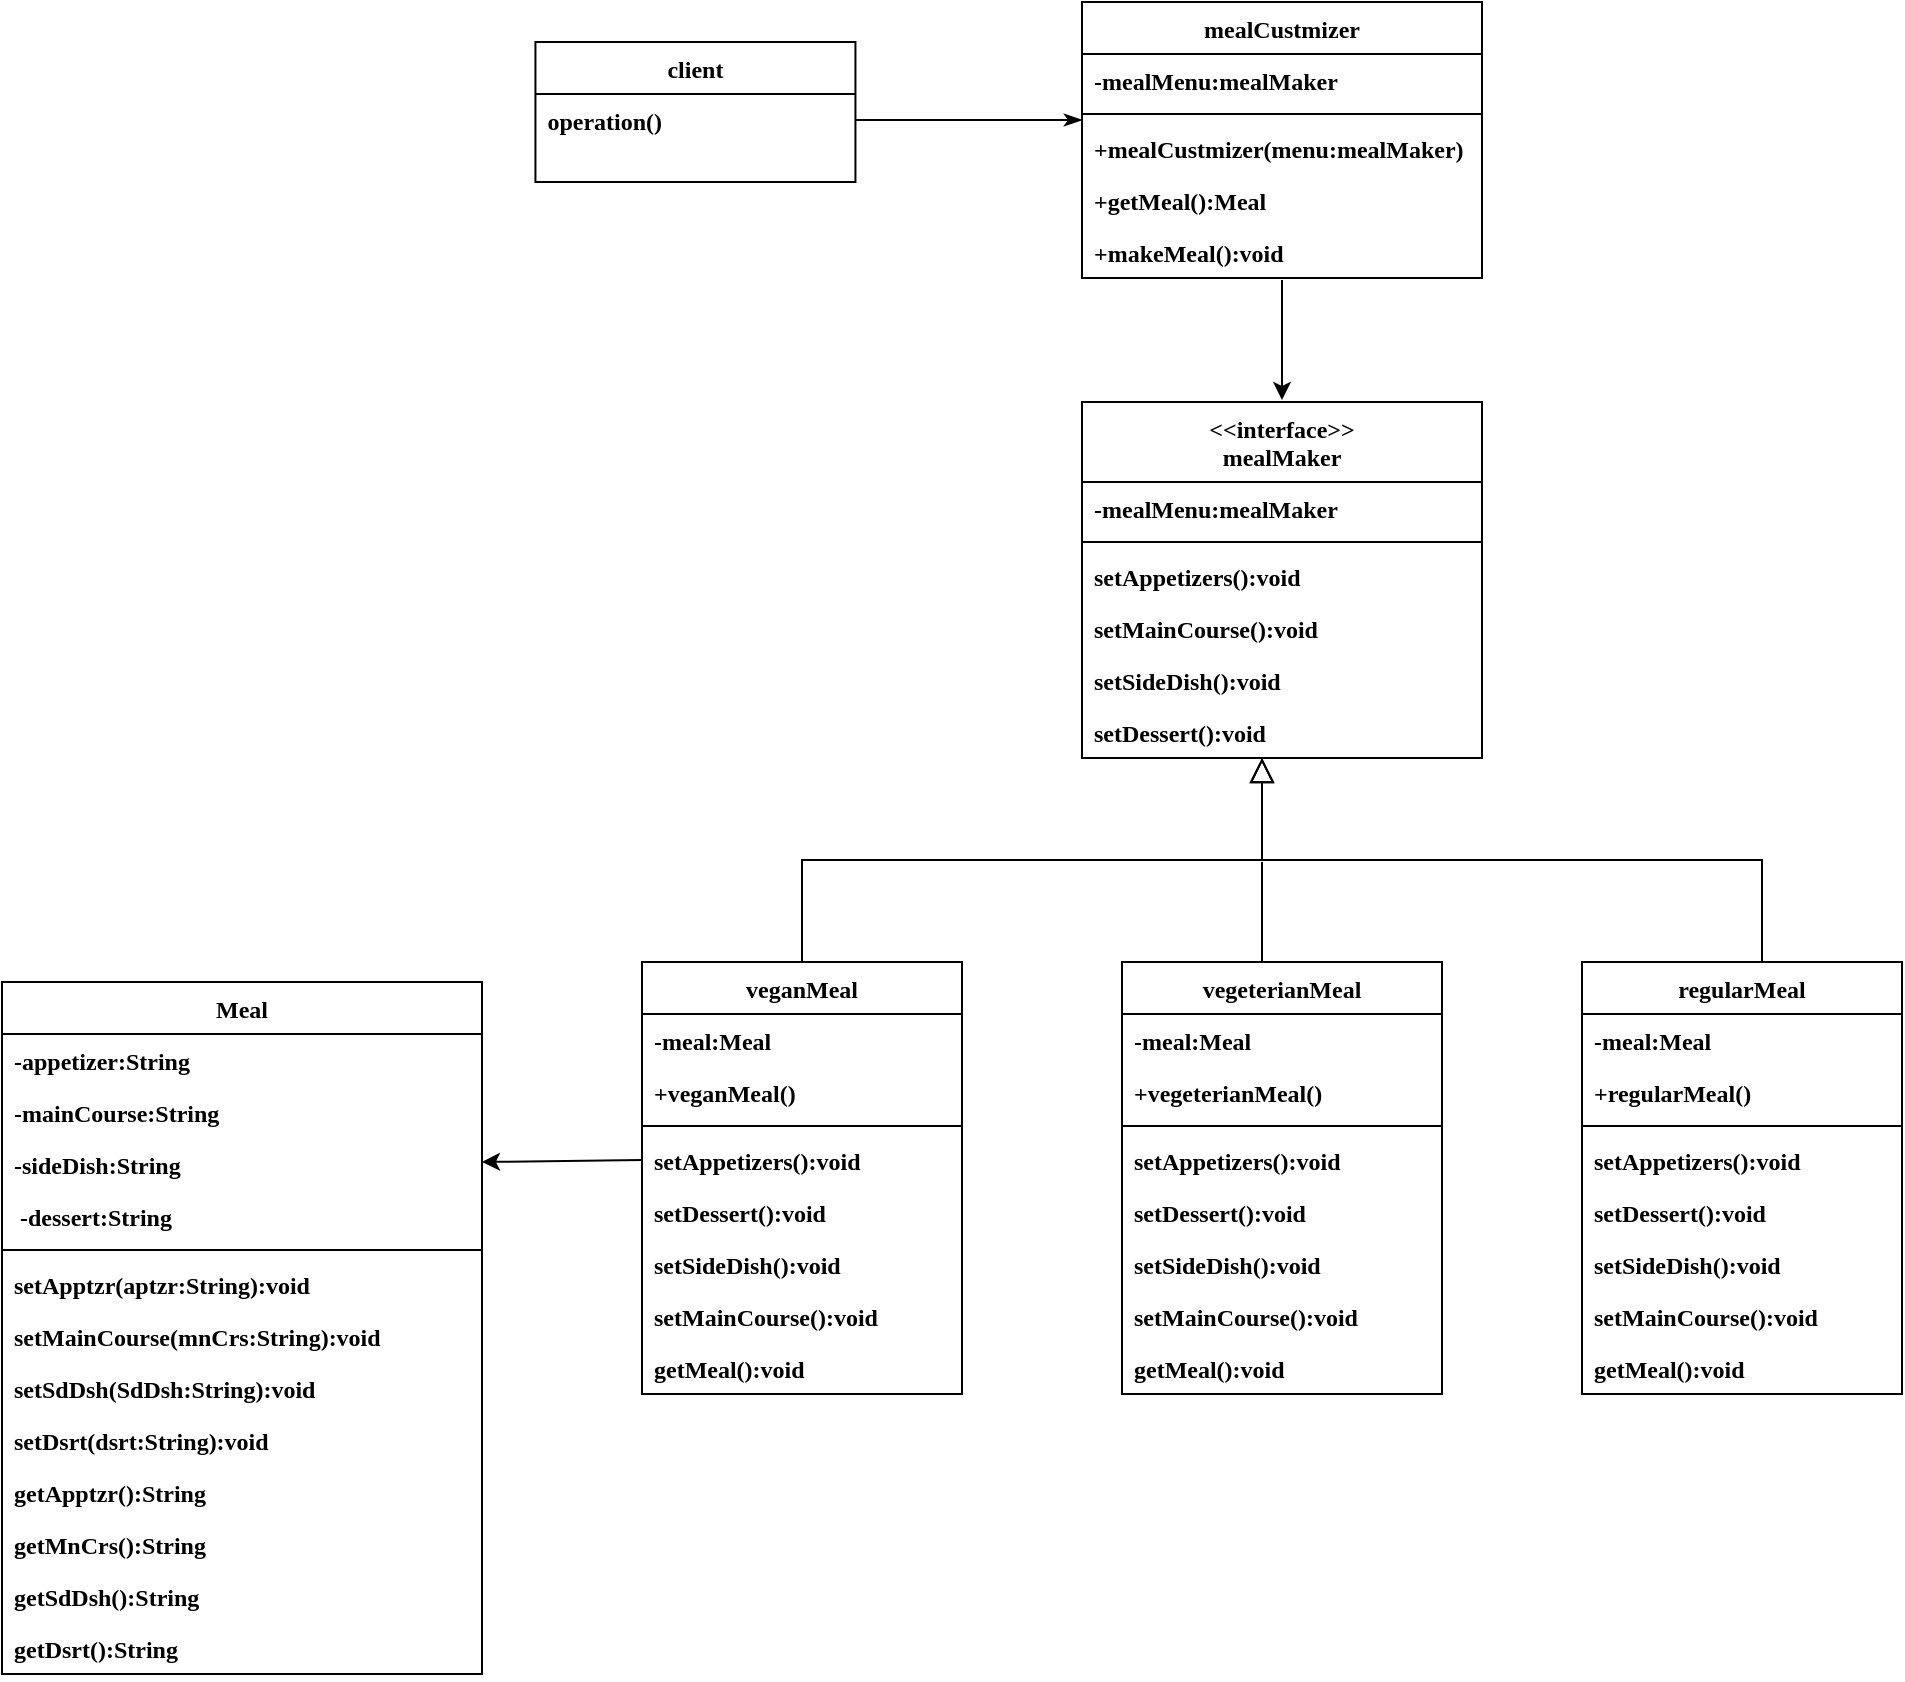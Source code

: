<mxfile version="23.1.5" type="device">
  <diagram id="C5RBs43oDa-KdzZeNtuy" name="Page-1">
    <mxGraphModel dx="1713" dy="536" grid="1" gridSize="10" guides="1" tooltips="1" connect="1" arrows="1" fold="1" page="1" pageScale="1" pageWidth="827" pageHeight="1169" math="0" shadow="0">
      <root>
        <mxCell id="WIyWlLk6GJQsqaUBKTNV-0" />
        <mxCell id="WIyWlLk6GJQsqaUBKTNV-1" parent="WIyWlLk6GJQsqaUBKTNV-0" />
        <mxCell id="zkfFHV4jXpPFQw0GAbJ--0" value="mealCustmizer" style="swimlane;fontStyle=1;align=center;verticalAlign=top;childLayout=stackLayout;horizontal=1;startSize=26;horizontalStack=0;resizeParent=1;resizeLast=0;collapsible=1;marginBottom=0;rounded=0;shadow=0;strokeWidth=1;fontFamily=Times New Roman;" parent="WIyWlLk6GJQsqaUBKTNV-1" vertex="1">
          <mxGeometry x="180" y="120" width="200" height="138" as="geometry">
            <mxRectangle x="230" y="140" width="160" height="26" as="alternateBounds" />
          </mxGeometry>
        </mxCell>
        <mxCell id="zkfFHV4jXpPFQw0GAbJ--1" value="-mealMenu:mealMaker" style="text;align=left;verticalAlign=top;spacingLeft=4;spacingRight=4;overflow=hidden;rotatable=0;points=[[0,0.5],[1,0.5]];portConstraint=eastwest;fontFamily=Times New Roman;fontStyle=1" parent="zkfFHV4jXpPFQw0GAbJ--0" vertex="1">
          <mxGeometry y="26" width="200" height="26" as="geometry" />
        </mxCell>
        <mxCell id="zkfFHV4jXpPFQw0GAbJ--4" value="" style="line;html=1;strokeWidth=1;align=left;verticalAlign=middle;spacingTop=-1;spacingLeft=3;spacingRight=3;rotatable=0;labelPosition=right;points=[];portConstraint=eastwest;fontFamily=Times New Roman;fontStyle=1" parent="zkfFHV4jXpPFQw0GAbJ--0" vertex="1">
          <mxGeometry y="52" width="200" height="8" as="geometry" />
        </mxCell>
        <mxCell id="zkfFHV4jXpPFQw0GAbJ--5" value="+mealCustmizer(menu:mealMaker)" style="text;align=left;verticalAlign=top;spacingLeft=4;spacingRight=4;overflow=hidden;rotatable=0;points=[[0,0.5],[1,0.5]];portConstraint=eastwest;fontFamily=Times New Roman;fontStyle=1" parent="zkfFHV4jXpPFQw0GAbJ--0" vertex="1">
          <mxGeometry y="60" width="200" height="26" as="geometry" />
        </mxCell>
        <mxCell id="gvMXThuM-VikjshwtmXN-0" value="+getMeal():Meal " style="text;align=left;verticalAlign=top;spacingLeft=4;spacingRight=4;overflow=hidden;rotatable=0;points=[[0,0.5],[1,0.5]];portConstraint=eastwest;fontFamily=Times New Roman;fontStyle=1" vertex="1" parent="zkfFHV4jXpPFQw0GAbJ--0">
          <mxGeometry y="86" width="200" height="26" as="geometry" />
        </mxCell>
        <mxCell id="gvMXThuM-VikjshwtmXN-1" value="+makeMeal():void " style="text;align=left;verticalAlign=top;spacingLeft=4;spacingRight=4;overflow=hidden;rotatable=0;points=[[0,0.5],[1,0.5]];portConstraint=eastwest;fontFamily=Times New Roman;fontStyle=1" vertex="1" parent="zkfFHV4jXpPFQw0GAbJ--0">
          <mxGeometry y="112" width="200" height="26" as="geometry" />
        </mxCell>
        <mxCell id="zkfFHV4jXpPFQw0GAbJ--6" value="veganMeal" style="swimlane;fontStyle=1;align=center;verticalAlign=top;childLayout=stackLayout;horizontal=1;startSize=26;horizontalStack=0;resizeParent=1;resizeLast=0;collapsible=1;marginBottom=0;rounded=0;shadow=0;strokeWidth=1;fontFamily=Times New Roman;" parent="WIyWlLk6GJQsqaUBKTNV-1" vertex="1">
          <mxGeometry x="-40" y="600" width="160" height="216" as="geometry">
            <mxRectangle x="130" y="380" width="160" height="26" as="alternateBounds" />
          </mxGeometry>
        </mxCell>
        <mxCell id="zkfFHV4jXpPFQw0GAbJ--7" value="-meal:Meal&#xa;" style="text;align=left;verticalAlign=top;spacingLeft=4;spacingRight=4;overflow=hidden;rotatable=0;points=[[0,0.5],[1,0.5]];portConstraint=eastwest;fontFamily=Times New Roman;fontStyle=1" parent="zkfFHV4jXpPFQw0GAbJ--6" vertex="1">
          <mxGeometry y="26" width="160" height="26" as="geometry" />
        </mxCell>
        <mxCell id="zkfFHV4jXpPFQw0GAbJ--8" value="+veganMeal()" style="text;align=left;verticalAlign=top;spacingLeft=4;spacingRight=4;overflow=hidden;rotatable=0;points=[[0,0.5],[1,0.5]];portConstraint=eastwest;rounded=0;shadow=0;html=0;fontFamily=Times New Roman;fontStyle=1" parent="zkfFHV4jXpPFQw0GAbJ--6" vertex="1">
          <mxGeometry y="52" width="160" height="26" as="geometry" />
        </mxCell>
        <mxCell id="zkfFHV4jXpPFQw0GAbJ--9" value="" style="line;html=1;strokeWidth=1;align=left;verticalAlign=middle;spacingTop=-1;spacingLeft=3;spacingRight=3;rotatable=0;labelPosition=right;points=[];portConstraint=eastwest;fontFamily=Times New Roman;fontStyle=1" parent="zkfFHV4jXpPFQw0GAbJ--6" vertex="1">
          <mxGeometry y="78" width="160" height="8" as="geometry" />
        </mxCell>
        <mxCell id="gvMXThuM-VikjshwtmXN-19" value="setAppetizers():void" style="text;align=left;verticalAlign=top;spacingLeft=4;spacingRight=4;overflow=hidden;rotatable=0;points=[[0,0.5],[1,0.5]];portConstraint=eastwest;fontFamily=Times New Roman;fontStyle=1" vertex="1" parent="zkfFHV4jXpPFQw0GAbJ--6">
          <mxGeometry y="86" width="160" height="26" as="geometry" />
        </mxCell>
        <mxCell id="gvMXThuM-VikjshwtmXN-22" value="setDessert():void " style="text;align=left;verticalAlign=top;spacingLeft=4;spacingRight=4;overflow=hidden;rotatable=0;points=[[0,0.5],[1,0.5]];portConstraint=eastwest;fontFamily=Times New Roman;fontStyle=1" vertex="1" parent="zkfFHV4jXpPFQw0GAbJ--6">
          <mxGeometry y="112" width="160" height="26" as="geometry" />
        </mxCell>
        <mxCell id="gvMXThuM-VikjshwtmXN-21" value="setSideDish():void " style="text;align=left;verticalAlign=top;spacingLeft=4;spacingRight=4;overflow=hidden;rotatable=0;points=[[0,0.5],[1,0.5]];portConstraint=eastwest;fontFamily=Times New Roman;fontStyle=1" vertex="1" parent="zkfFHV4jXpPFQw0GAbJ--6">
          <mxGeometry y="138" width="160" height="26" as="geometry" />
        </mxCell>
        <mxCell id="gvMXThuM-VikjshwtmXN-20" value="setMainCourse():void" style="text;align=left;verticalAlign=top;spacingLeft=4;spacingRight=4;overflow=hidden;rotatable=0;points=[[0,0.5],[1,0.5]];portConstraint=eastwest;fontFamily=Times New Roman;fontStyle=1" vertex="1" parent="zkfFHV4jXpPFQw0GAbJ--6">
          <mxGeometry y="164" width="160" height="26" as="geometry" />
        </mxCell>
        <mxCell id="gvMXThuM-VikjshwtmXN-23" value="getMeal():void" style="text;align=left;verticalAlign=top;spacingLeft=4;spacingRight=4;overflow=hidden;rotatable=0;points=[[0,0.5],[1,0.5]];portConstraint=eastwest;fontFamily=Times New Roman;fontStyle=1" vertex="1" parent="zkfFHV4jXpPFQw0GAbJ--6">
          <mxGeometry y="190" width="160" height="26" as="geometry" />
        </mxCell>
        <mxCell id="zkfFHV4jXpPFQw0GAbJ--12" value="" style="endArrow=block;endSize=10;endFill=0;shadow=0;strokeWidth=1;rounded=0;edgeStyle=elbowEdgeStyle;elbow=vertical;fontFamily=Times New Roman;fontStyle=1" parent="WIyWlLk6GJQsqaUBKTNV-1" source="zkfFHV4jXpPFQw0GAbJ--6" edge="1">
          <mxGeometry width="160" relative="1" as="geometry">
            <mxPoint x="190" y="443" as="sourcePoint" />
            <mxPoint x="270" y="498" as="targetPoint" />
          </mxGeometry>
        </mxCell>
        <mxCell id="zkfFHV4jXpPFQw0GAbJ--16" value="" style="endArrow=block;endSize=10;endFill=0;shadow=0;strokeWidth=1;rounded=0;edgeStyle=elbowEdgeStyle;elbow=vertical;fontFamily=Times New Roman;fontStyle=1" parent="WIyWlLk6GJQsqaUBKTNV-1" edge="1">
          <mxGeometry width="160" relative="1" as="geometry">
            <mxPoint x="520" y="600" as="sourcePoint" />
            <mxPoint x="270" y="498" as="targetPoint" />
          </mxGeometry>
        </mxCell>
        <mxCell id="zkfFHV4jXpPFQw0GAbJ--17" value="client" style="swimlane;fontStyle=1;align=center;verticalAlign=top;childLayout=stackLayout;horizontal=1;startSize=26;horizontalStack=0;resizeParent=1;resizeLast=0;collapsible=1;marginBottom=0;rounded=0;shadow=0;strokeWidth=1;fontFamily=Times New Roman;" parent="WIyWlLk6GJQsqaUBKTNV-1" vertex="1">
          <mxGeometry x="-93.28" y="140" width="160" height="70" as="geometry">
            <mxRectangle x="550" y="140" width="160" height="26" as="alternateBounds" />
          </mxGeometry>
        </mxCell>
        <mxCell id="zkfFHV4jXpPFQw0GAbJ--18" value="operation()" style="text;align=left;verticalAlign=top;spacingLeft=4;spacingRight=4;overflow=hidden;rotatable=0;points=[[0,0.5],[1,0.5]];portConstraint=eastwest;fontFamily=Times New Roman;fontStyle=1" parent="zkfFHV4jXpPFQw0GAbJ--17" vertex="1">
          <mxGeometry y="26" width="160" height="26" as="geometry" />
        </mxCell>
        <mxCell id="zkfFHV4jXpPFQw0GAbJ--26" value="" style="endArrow=classicThin;shadow=0;strokeWidth=1;rounded=0;endFill=1;elbow=vertical;entryX=0;entryY=0.875;entryDx=0;entryDy=0;entryPerimeter=0;fontFamily=Times New Roman;fontStyle=1;exitX=1;exitY=0.5;exitDx=0;exitDy=0;" parent="WIyWlLk6GJQsqaUBKTNV-1" source="zkfFHV4jXpPFQw0GAbJ--18" target="zkfFHV4jXpPFQw0GAbJ--4" edge="1">
          <mxGeometry x="0.5" y="41" relative="1" as="geometry">
            <mxPoint x="70" y="190" as="sourcePoint" />
            <mxPoint x="-220" y="191.012" as="targetPoint" />
            <mxPoint x="-40" y="32" as="offset" />
          </mxGeometry>
        </mxCell>
        <mxCell id="zkfFHV4jXpPFQw0GAbJ--27" value="" style="resizable=0;align=left;verticalAlign=bottom;labelBackgroundColor=none;fontSize=12;fontFamily=Times New Roman;fontStyle=1" parent="zkfFHV4jXpPFQw0GAbJ--26" connectable="0" vertex="1">
          <mxGeometry x="-1" relative="1" as="geometry">
            <mxPoint y="4" as="offset" />
          </mxGeometry>
        </mxCell>
        <mxCell id="gvMXThuM-VikjshwtmXN-8" value="&lt;&lt;interface&gt;&gt;&#xa;mealMaker" style="swimlane;fontStyle=1;align=center;verticalAlign=top;childLayout=stackLayout;horizontal=1;startSize=40;horizontalStack=0;resizeParent=1;resizeLast=0;collapsible=1;marginBottom=0;rounded=0;shadow=0;strokeWidth=1;fontFamily=Times New Roman;" vertex="1" parent="WIyWlLk6GJQsqaUBKTNV-1">
          <mxGeometry x="180" y="320" width="200" height="178" as="geometry">
            <mxRectangle x="230" y="140" width="160" height="26" as="alternateBounds" />
          </mxGeometry>
        </mxCell>
        <mxCell id="gvMXThuM-VikjshwtmXN-9" value="-mealMenu:mealMaker" style="text;align=left;verticalAlign=top;spacingLeft=4;spacingRight=4;overflow=hidden;rotatable=0;points=[[0,0.5],[1,0.5]];portConstraint=eastwest;fontFamily=Times New Roman;fontStyle=1" vertex="1" parent="gvMXThuM-VikjshwtmXN-8">
          <mxGeometry y="40" width="200" height="26" as="geometry" />
        </mxCell>
        <mxCell id="gvMXThuM-VikjshwtmXN-10" value="" style="line;html=1;strokeWidth=1;align=left;verticalAlign=middle;spacingTop=-1;spacingLeft=3;spacingRight=3;rotatable=0;labelPosition=right;points=[];portConstraint=eastwest;fontFamily=Times New Roman;fontStyle=1" vertex="1" parent="gvMXThuM-VikjshwtmXN-8">
          <mxGeometry y="66" width="200" height="8" as="geometry" />
        </mxCell>
        <mxCell id="gvMXThuM-VikjshwtmXN-11" value="setAppetizers():void" style="text;align=left;verticalAlign=top;spacingLeft=4;spacingRight=4;overflow=hidden;rotatable=0;points=[[0,0.5],[1,0.5]];portConstraint=eastwest;fontFamily=Times New Roman;fontStyle=1" vertex="1" parent="gvMXThuM-VikjshwtmXN-8">
          <mxGeometry y="74" width="200" height="26" as="geometry" />
        </mxCell>
        <mxCell id="gvMXThuM-VikjshwtmXN-12" value="setMainCourse():void" style="text;align=left;verticalAlign=top;spacingLeft=4;spacingRight=4;overflow=hidden;rotatable=0;points=[[0,0.5],[1,0.5]];portConstraint=eastwest;fontFamily=Times New Roman;fontStyle=1" vertex="1" parent="gvMXThuM-VikjshwtmXN-8">
          <mxGeometry y="100" width="200" height="26" as="geometry" />
        </mxCell>
        <mxCell id="gvMXThuM-VikjshwtmXN-13" value="setSideDish():void " style="text;align=left;verticalAlign=top;spacingLeft=4;spacingRight=4;overflow=hidden;rotatable=0;points=[[0,0.5],[1,0.5]];portConstraint=eastwest;fontFamily=Times New Roman;fontStyle=1" vertex="1" parent="gvMXThuM-VikjshwtmXN-8">
          <mxGeometry y="126" width="200" height="26" as="geometry" />
        </mxCell>
        <mxCell id="gvMXThuM-VikjshwtmXN-16" value="setDessert():void " style="text;align=left;verticalAlign=top;spacingLeft=4;spacingRight=4;overflow=hidden;rotatable=0;points=[[0,0.5],[1,0.5]];portConstraint=eastwest;fontFamily=Times New Roman;fontStyle=1" vertex="1" parent="gvMXThuM-VikjshwtmXN-8">
          <mxGeometry y="152" width="200" height="26" as="geometry" />
        </mxCell>
        <mxCell id="gvMXThuM-VikjshwtmXN-14" value="" style="endArrow=classic;html=1;rounded=0;entryX=0.5;entryY=0;entryDx=0;entryDy=0;" edge="1" parent="WIyWlLk6GJQsqaUBKTNV-1">
          <mxGeometry width="50" height="50" relative="1" as="geometry">
            <mxPoint x="280" y="259" as="sourcePoint" />
            <mxPoint x="280" y="319" as="targetPoint" />
          </mxGeometry>
        </mxCell>
        <mxCell id="gvMXThuM-VikjshwtmXN-17" value="" style="endArrow=none;html=1;rounded=0;" edge="1" parent="WIyWlLk6GJQsqaUBKTNV-1">
          <mxGeometry width="50" height="50" relative="1" as="geometry">
            <mxPoint x="270" y="550" as="sourcePoint" />
            <mxPoint x="270" y="600" as="targetPoint" />
          </mxGeometry>
        </mxCell>
        <mxCell id="gvMXThuM-VikjshwtmXN-24" value="vegeterianMeal" style="swimlane;fontStyle=1;align=center;verticalAlign=top;childLayout=stackLayout;horizontal=1;startSize=26;horizontalStack=0;resizeParent=1;resizeLast=0;collapsible=1;marginBottom=0;rounded=0;shadow=0;strokeWidth=1;fontFamily=Times New Roman;" vertex="1" parent="WIyWlLk6GJQsqaUBKTNV-1">
          <mxGeometry x="200" y="600" width="160" height="216" as="geometry">
            <mxRectangle x="130" y="380" width="160" height="26" as="alternateBounds" />
          </mxGeometry>
        </mxCell>
        <mxCell id="gvMXThuM-VikjshwtmXN-25" value="-meal:Meal&#xa;" style="text;align=left;verticalAlign=top;spacingLeft=4;spacingRight=4;overflow=hidden;rotatable=0;points=[[0,0.5],[1,0.5]];portConstraint=eastwest;fontFamily=Times New Roman;fontStyle=1" vertex="1" parent="gvMXThuM-VikjshwtmXN-24">
          <mxGeometry y="26" width="160" height="26" as="geometry" />
        </mxCell>
        <mxCell id="gvMXThuM-VikjshwtmXN-26" value="+vegeterianMeal()" style="text;align=left;verticalAlign=top;spacingLeft=4;spacingRight=4;overflow=hidden;rotatable=0;points=[[0,0.5],[1,0.5]];portConstraint=eastwest;rounded=0;shadow=0;html=0;fontFamily=Times New Roman;fontStyle=1" vertex="1" parent="gvMXThuM-VikjshwtmXN-24">
          <mxGeometry y="52" width="160" height="26" as="geometry" />
        </mxCell>
        <mxCell id="gvMXThuM-VikjshwtmXN-27" value="" style="line;html=1;strokeWidth=1;align=left;verticalAlign=middle;spacingTop=-1;spacingLeft=3;spacingRight=3;rotatable=0;labelPosition=right;points=[];portConstraint=eastwest;fontFamily=Times New Roman;fontStyle=1" vertex="1" parent="gvMXThuM-VikjshwtmXN-24">
          <mxGeometry y="78" width="160" height="8" as="geometry" />
        </mxCell>
        <mxCell id="gvMXThuM-VikjshwtmXN-28" value="setAppetizers():void" style="text;align=left;verticalAlign=top;spacingLeft=4;spacingRight=4;overflow=hidden;rotatable=0;points=[[0,0.5],[1,0.5]];portConstraint=eastwest;fontFamily=Times New Roman;fontStyle=1" vertex="1" parent="gvMXThuM-VikjshwtmXN-24">
          <mxGeometry y="86" width="160" height="26" as="geometry" />
        </mxCell>
        <mxCell id="gvMXThuM-VikjshwtmXN-29" value="setDessert():void " style="text;align=left;verticalAlign=top;spacingLeft=4;spacingRight=4;overflow=hidden;rotatable=0;points=[[0,0.5],[1,0.5]];portConstraint=eastwest;fontFamily=Times New Roman;fontStyle=1" vertex="1" parent="gvMXThuM-VikjshwtmXN-24">
          <mxGeometry y="112" width="160" height="26" as="geometry" />
        </mxCell>
        <mxCell id="gvMXThuM-VikjshwtmXN-30" value="setSideDish():void " style="text;align=left;verticalAlign=top;spacingLeft=4;spacingRight=4;overflow=hidden;rotatable=0;points=[[0,0.5],[1,0.5]];portConstraint=eastwest;fontFamily=Times New Roman;fontStyle=1" vertex="1" parent="gvMXThuM-VikjshwtmXN-24">
          <mxGeometry y="138" width="160" height="26" as="geometry" />
        </mxCell>
        <mxCell id="gvMXThuM-VikjshwtmXN-31" value="setMainCourse():void" style="text;align=left;verticalAlign=top;spacingLeft=4;spacingRight=4;overflow=hidden;rotatable=0;points=[[0,0.5],[1,0.5]];portConstraint=eastwest;fontFamily=Times New Roman;fontStyle=1" vertex="1" parent="gvMXThuM-VikjshwtmXN-24">
          <mxGeometry y="164" width="160" height="26" as="geometry" />
        </mxCell>
        <mxCell id="gvMXThuM-VikjshwtmXN-32" value="getMeal():void" style="text;align=left;verticalAlign=top;spacingLeft=4;spacingRight=4;overflow=hidden;rotatable=0;points=[[0,0.5],[1,0.5]];portConstraint=eastwest;fontFamily=Times New Roman;fontStyle=1" vertex="1" parent="gvMXThuM-VikjshwtmXN-24">
          <mxGeometry y="190" width="160" height="26" as="geometry" />
        </mxCell>
        <mxCell id="gvMXThuM-VikjshwtmXN-34" value="regularMeal" style="swimlane;fontStyle=1;align=center;verticalAlign=top;childLayout=stackLayout;horizontal=1;startSize=26;horizontalStack=0;resizeParent=1;resizeLast=0;collapsible=1;marginBottom=0;rounded=0;shadow=0;strokeWidth=1;fontFamily=Times New Roman;" vertex="1" parent="WIyWlLk6GJQsqaUBKTNV-1">
          <mxGeometry x="430" y="600" width="160" height="216" as="geometry">
            <mxRectangle x="130" y="380" width="160" height="26" as="alternateBounds" />
          </mxGeometry>
        </mxCell>
        <mxCell id="gvMXThuM-VikjshwtmXN-35" value="-meal:Meal&#xa;" style="text;align=left;verticalAlign=top;spacingLeft=4;spacingRight=4;overflow=hidden;rotatable=0;points=[[0,0.5],[1,0.5]];portConstraint=eastwest;fontFamily=Times New Roman;fontStyle=1" vertex="1" parent="gvMXThuM-VikjshwtmXN-34">
          <mxGeometry y="26" width="160" height="26" as="geometry" />
        </mxCell>
        <mxCell id="gvMXThuM-VikjshwtmXN-36" value="+regularMeal()" style="text;align=left;verticalAlign=top;spacingLeft=4;spacingRight=4;overflow=hidden;rotatable=0;points=[[0,0.5],[1,0.5]];portConstraint=eastwest;rounded=0;shadow=0;html=0;fontFamily=Times New Roman;fontStyle=1" vertex="1" parent="gvMXThuM-VikjshwtmXN-34">
          <mxGeometry y="52" width="160" height="26" as="geometry" />
        </mxCell>
        <mxCell id="gvMXThuM-VikjshwtmXN-37" value="" style="line;html=1;strokeWidth=1;align=left;verticalAlign=middle;spacingTop=-1;spacingLeft=3;spacingRight=3;rotatable=0;labelPosition=right;points=[];portConstraint=eastwest;fontFamily=Times New Roman;fontStyle=1" vertex="1" parent="gvMXThuM-VikjshwtmXN-34">
          <mxGeometry y="78" width="160" height="8" as="geometry" />
        </mxCell>
        <mxCell id="gvMXThuM-VikjshwtmXN-38" value="setAppetizers():void" style="text;align=left;verticalAlign=top;spacingLeft=4;spacingRight=4;overflow=hidden;rotatable=0;points=[[0,0.5],[1,0.5]];portConstraint=eastwest;fontFamily=Times New Roman;fontStyle=1" vertex="1" parent="gvMXThuM-VikjshwtmXN-34">
          <mxGeometry y="86" width="160" height="26" as="geometry" />
        </mxCell>
        <mxCell id="gvMXThuM-VikjshwtmXN-39" value="setDessert():void " style="text;align=left;verticalAlign=top;spacingLeft=4;spacingRight=4;overflow=hidden;rotatable=0;points=[[0,0.5],[1,0.5]];portConstraint=eastwest;fontFamily=Times New Roman;fontStyle=1" vertex="1" parent="gvMXThuM-VikjshwtmXN-34">
          <mxGeometry y="112" width="160" height="26" as="geometry" />
        </mxCell>
        <mxCell id="gvMXThuM-VikjshwtmXN-40" value="setSideDish():void " style="text;align=left;verticalAlign=top;spacingLeft=4;spacingRight=4;overflow=hidden;rotatable=0;points=[[0,0.5],[1,0.5]];portConstraint=eastwest;fontFamily=Times New Roman;fontStyle=1" vertex="1" parent="gvMXThuM-VikjshwtmXN-34">
          <mxGeometry y="138" width="160" height="26" as="geometry" />
        </mxCell>
        <mxCell id="gvMXThuM-VikjshwtmXN-41" value="setMainCourse():void" style="text;align=left;verticalAlign=top;spacingLeft=4;spacingRight=4;overflow=hidden;rotatable=0;points=[[0,0.5],[1,0.5]];portConstraint=eastwest;fontFamily=Times New Roman;fontStyle=1" vertex="1" parent="gvMXThuM-VikjshwtmXN-34">
          <mxGeometry y="164" width="160" height="26" as="geometry" />
        </mxCell>
        <mxCell id="gvMXThuM-VikjshwtmXN-42" value="getMeal():void" style="text;align=left;verticalAlign=top;spacingLeft=4;spacingRight=4;overflow=hidden;rotatable=0;points=[[0,0.5],[1,0.5]];portConstraint=eastwest;fontFamily=Times New Roman;fontStyle=1" vertex="1" parent="gvMXThuM-VikjshwtmXN-34">
          <mxGeometry y="190" width="160" height="26" as="geometry" />
        </mxCell>
        <mxCell id="gvMXThuM-VikjshwtmXN-43" value="" style="endArrow=classic;html=1;rounded=0;exitX=0;exitY=0.5;exitDx=0;exitDy=0;" edge="1" parent="WIyWlLk6GJQsqaUBKTNV-1" source="gvMXThuM-VikjshwtmXN-19">
          <mxGeometry width="50" height="50" relative="1" as="geometry">
            <mxPoint x="-60" y="610" as="sourcePoint" />
            <mxPoint x="-120" y="700" as="targetPoint" />
          </mxGeometry>
        </mxCell>
        <mxCell id="gvMXThuM-VikjshwtmXN-44" value="Meal" style="swimlane;fontStyle=1;align=center;verticalAlign=top;childLayout=stackLayout;horizontal=1;startSize=26;horizontalStack=0;resizeParent=1;resizeLast=0;collapsible=1;marginBottom=0;rounded=0;shadow=0;strokeWidth=1;fontFamily=Times New Roman;" vertex="1" parent="WIyWlLk6GJQsqaUBKTNV-1">
          <mxGeometry x="-360" y="610" width="240" height="346" as="geometry">
            <mxRectangle x="130" y="380" width="160" height="26" as="alternateBounds" />
          </mxGeometry>
        </mxCell>
        <mxCell id="gvMXThuM-VikjshwtmXN-45" value="-appetizer:String " style="text;align=left;verticalAlign=top;spacingLeft=4;spacingRight=4;overflow=hidden;rotatable=0;points=[[0,0.5],[1,0.5]];portConstraint=eastwest;fontFamily=Times New Roman;fontStyle=1" vertex="1" parent="gvMXThuM-VikjshwtmXN-44">
          <mxGeometry y="26" width="240" height="26" as="geometry" />
        </mxCell>
        <mxCell id="gvMXThuM-VikjshwtmXN-46" value="-mainCourse:String" style="text;align=left;verticalAlign=top;spacingLeft=4;spacingRight=4;overflow=hidden;rotatable=0;points=[[0,0.5],[1,0.5]];portConstraint=eastwest;rounded=0;shadow=0;html=0;fontFamily=Times New Roman;fontStyle=1" vertex="1" parent="gvMXThuM-VikjshwtmXN-44">
          <mxGeometry y="52" width="240" height="26" as="geometry" />
        </mxCell>
        <mxCell id="gvMXThuM-VikjshwtmXN-56" value="-sideDish:String" style="text;align=left;verticalAlign=top;spacingLeft=4;spacingRight=4;overflow=hidden;rotatable=0;points=[[0,0.5],[1,0.5]];portConstraint=eastwest;rounded=0;shadow=0;html=0;fontFamily=Times New Roman;fontStyle=1" vertex="1" parent="gvMXThuM-VikjshwtmXN-44">
          <mxGeometry y="78" width="240" height="26" as="geometry" />
        </mxCell>
        <mxCell id="gvMXThuM-VikjshwtmXN-57" value=" -dessert:String" style="text;align=left;verticalAlign=top;spacingLeft=4;spacingRight=4;overflow=hidden;rotatable=0;points=[[0,0.5],[1,0.5]];portConstraint=eastwest;rounded=0;shadow=0;html=0;fontFamily=Times New Roman;fontStyle=1" vertex="1" parent="gvMXThuM-VikjshwtmXN-44">
          <mxGeometry y="104" width="240" height="26" as="geometry" />
        </mxCell>
        <mxCell id="gvMXThuM-VikjshwtmXN-47" value="" style="line;html=1;strokeWidth=1;align=left;verticalAlign=middle;spacingTop=-1;spacingLeft=3;spacingRight=3;rotatable=0;labelPosition=right;points=[];portConstraint=eastwest;fontFamily=Times New Roman;fontStyle=1" vertex="1" parent="gvMXThuM-VikjshwtmXN-44">
          <mxGeometry y="130" width="240" height="8" as="geometry" />
        </mxCell>
        <mxCell id="gvMXThuM-VikjshwtmXN-48" value="setApptzr(aptzr:String):void" style="text;align=left;verticalAlign=top;spacingLeft=4;spacingRight=4;overflow=hidden;rotatable=0;points=[[0,0.5],[1,0.5]];portConstraint=eastwest;fontFamily=Times New Roman;fontStyle=1" vertex="1" parent="gvMXThuM-VikjshwtmXN-44">
          <mxGeometry y="138" width="240" height="26" as="geometry" />
        </mxCell>
        <mxCell id="gvMXThuM-VikjshwtmXN-51" value="setMainCourse(mnCrs:String):void" style="text;align=left;verticalAlign=top;spacingLeft=4;spacingRight=4;overflow=hidden;rotatable=0;points=[[0,0.5],[1,0.5]];portConstraint=eastwest;fontFamily=Times New Roman;fontStyle=1" vertex="1" parent="gvMXThuM-VikjshwtmXN-44">
          <mxGeometry y="164" width="240" height="26" as="geometry" />
        </mxCell>
        <mxCell id="gvMXThuM-VikjshwtmXN-52" value="setSdDsh(SdDsh:String):void" style="text;align=left;verticalAlign=top;spacingLeft=4;spacingRight=4;overflow=hidden;rotatable=0;points=[[0,0.5],[1,0.5]];portConstraint=eastwest;fontFamily=Times New Roman;fontStyle=1" vertex="1" parent="gvMXThuM-VikjshwtmXN-44">
          <mxGeometry y="190" width="240" height="26" as="geometry" />
        </mxCell>
        <mxCell id="gvMXThuM-VikjshwtmXN-49" value="setDsrt(dsrt:String):void " style="text;align=left;verticalAlign=top;spacingLeft=4;spacingRight=4;overflow=hidden;rotatable=0;points=[[0,0.5],[1,0.5]];portConstraint=eastwest;fontFamily=Times New Roman;fontStyle=1" vertex="1" parent="gvMXThuM-VikjshwtmXN-44">
          <mxGeometry y="216" width="240" height="26" as="geometry" />
        </mxCell>
        <mxCell id="gvMXThuM-VikjshwtmXN-58" value="getApptzr():String" style="text;align=left;verticalAlign=top;spacingLeft=4;spacingRight=4;overflow=hidden;rotatable=0;points=[[0,0.5],[1,0.5]];portConstraint=eastwest;fontFamily=Times New Roman;fontStyle=1" vertex="1" parent="gvMXThuM-VikjshwtmXN-44">
          <mxGeometry y="242" width="240" height="26" as="geometry" />
        </mxCell>
        <mxCell id="gvMXThuM-VikjshwtmXN-62" value="getMnCrs():String" style="text;align=left;verticalAlign=top;spacingLeft=4;spacingRight=4;overflow=hidden;rotatable=0;points=[[0,0.5],[1,0.5]];portConstraint=eastwest;fontFamily=Times New Roman;fontStyle=1" vertex="1" parent="gvMXThuM-VikjshwtmXN-44">
          <mxGeometry y="268" width="240" height="26" as="geometry" />
        </mxCell>
        <mxCell id="gvMXThuM-VikjshwtmXN-63" value="getSdDsh():String" style="text;align=left;verticalAlign=top;spacingLeft=4;spacingRight=4;overflow=hidden;rotatable=0;points=[[0,0.5],[1,0.5]];portConstraint=eastwest;fontFamily=Times New Roman;fontStyle=1" vertex="1" parent="gvMXThuM-VikjshwtmXN-44">
          <mxGeometry y="294" width="240" height="26" as="geometry" />
        </mxCell>
        <mxCell id="gvMXThuM-VikjshwtmXN-64" value="getDsrt():String" style="text;align=left;verticalAlign=top;spacingLeft=4;spacingRight=4;overflow=hidden;rotatable=0;points=[[0,0.5],[1,0.5]];portConstraint=eastwest;fontFamily=Times New Roman;fontStyle=1" vertex="1" parent="gvMXThuM-VikjshwtmXN-44">
          <mxGeometry y="320" width="240" height="26" as="geometry" />
        </mxCell>
      </root>
    </mxGraphModel>
  </diagram>
</mxfile>
